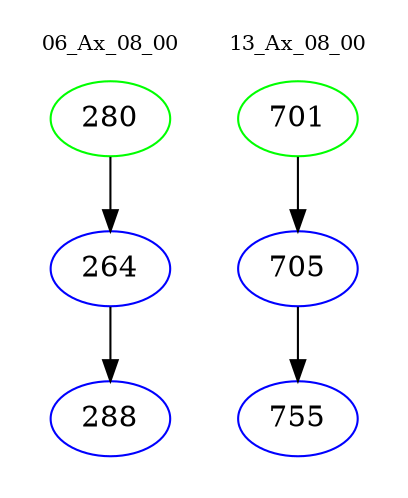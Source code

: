 digraph{
subgraph cluster_0 {
color = white
label = "06_Ax_08_00";
fontsize=10;
T0_280 [label="280", color="green"]
T0_280 -> T0_264 [color="black"]
T0_264 [label="264", color="blue"]
T0_264 -> T0_288 [color="black"]
T0_288 [label="288", color="blue"]
}
subgraph cluster_1 {
color = white
label = "13_Ax_08_00";
fontsize=10;
T1_701 [label="701", color="green"]
T1_701 -> T1_705 [color="black"]
T1_705 [label="705", color="blue"]
T1_705 -> T1_755 [color="black"]
T1_755 [label="755", color="blue"]
}
}
